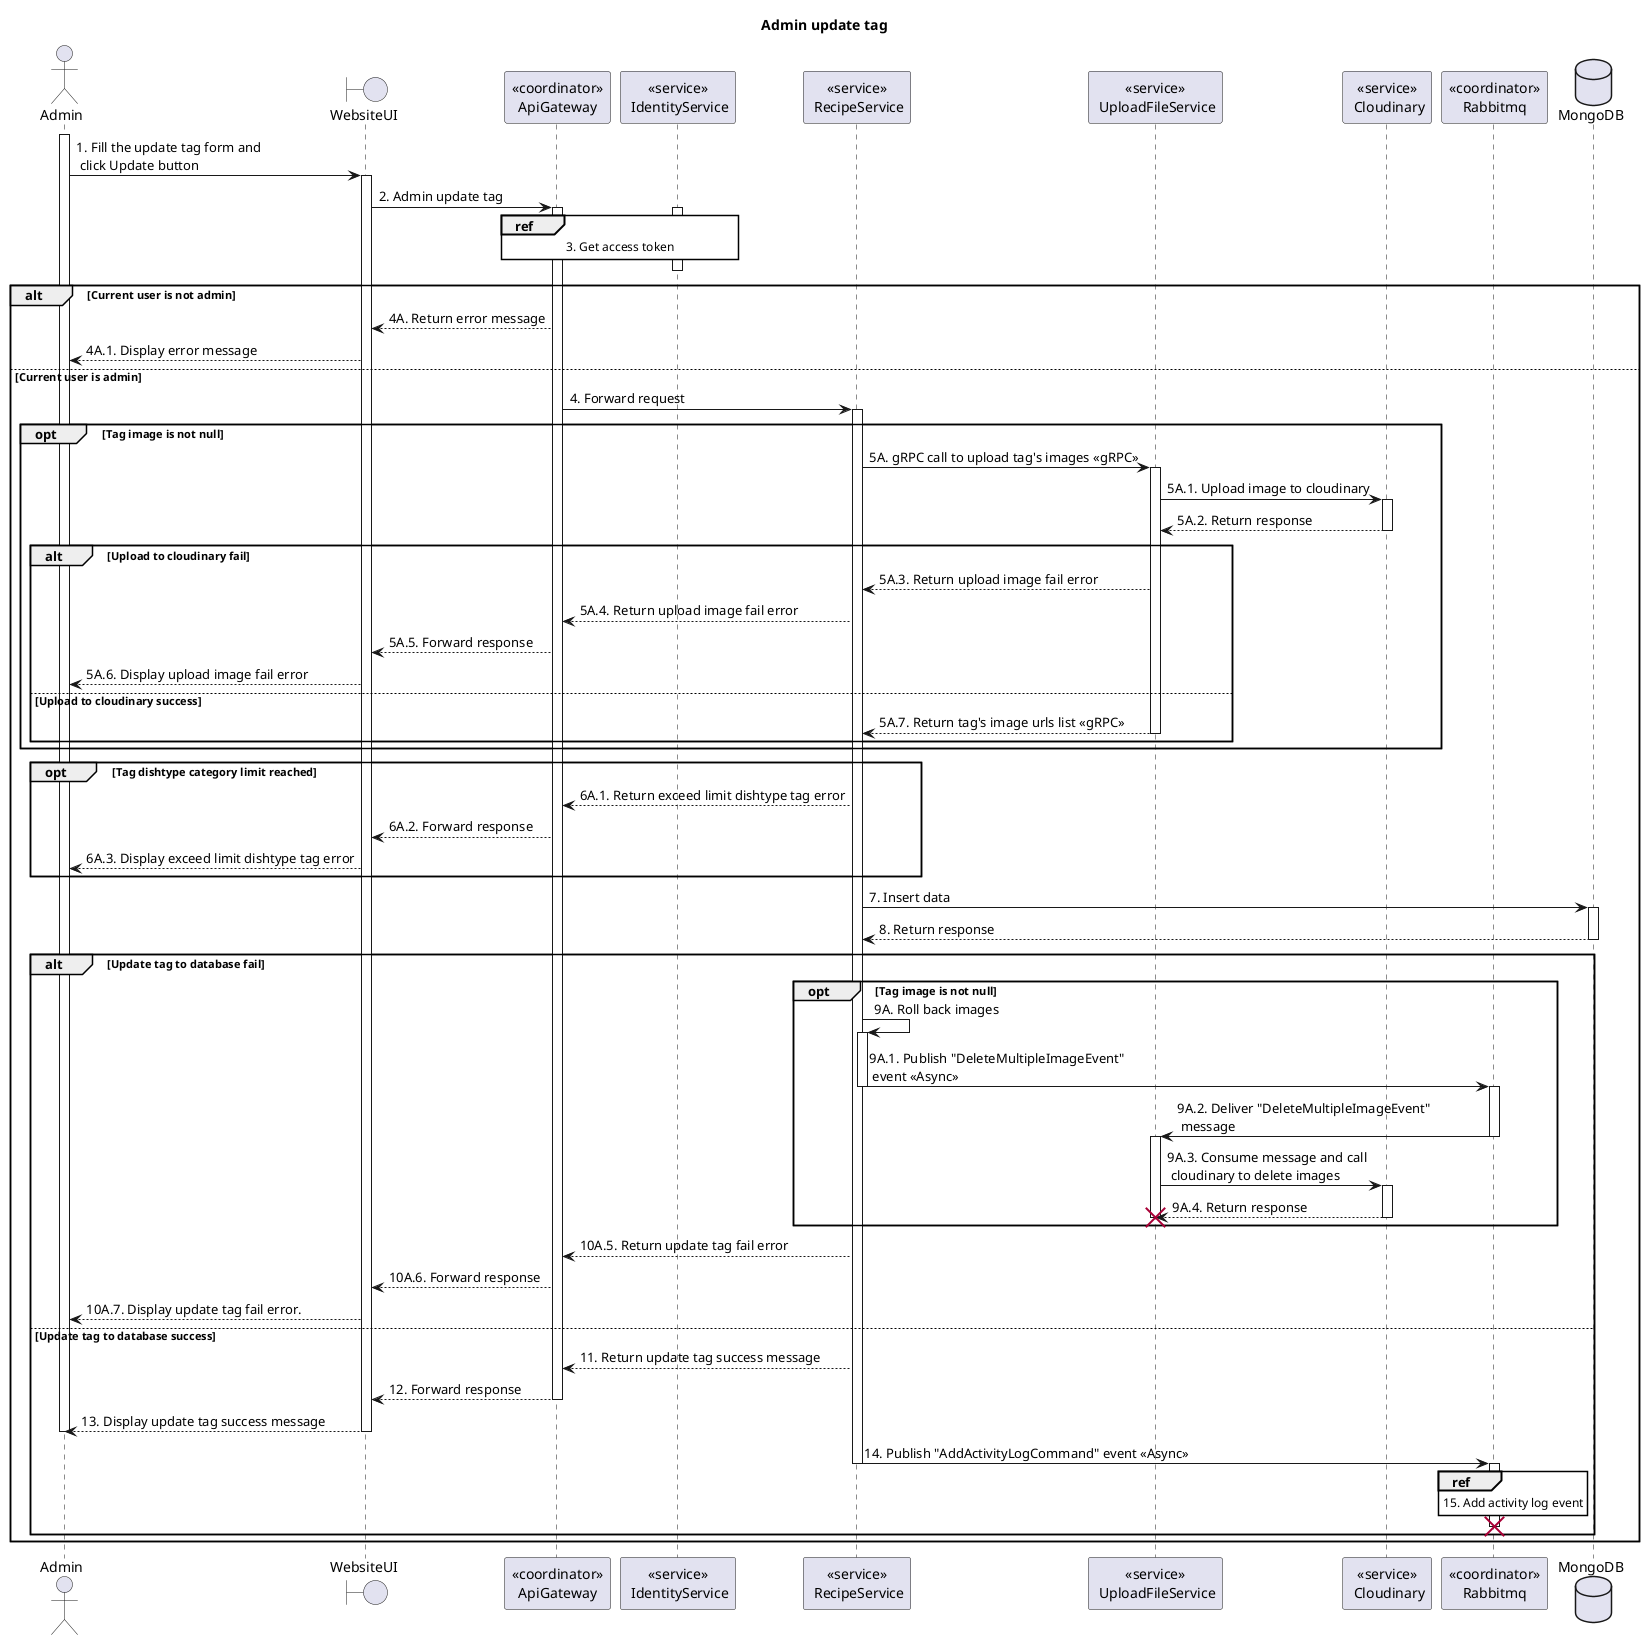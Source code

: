 @startuml Sequence
title "Admin update tag"
' Style section
<style>
  sequenceDiagram {
    reference {
      BackGroundColor white
    }
}
</style>

actor Admin
boundary WebsiteUI
participant "<<coordinator>>\nApiGateway" as ApiGateway
participant "<<service>>\n IdentityService" as IdentityService
participant "<<service>>\n RecipeService" as RecipeService
participant "<<service>>\n UploadFileService" as UploadFileService
participant "<<service>>\n Cloudinary" as Cloudinary
participant "<<coordinator>>\nRabbitmq" as Rabbitmq
database MongoDB

activate Admin
Admin -> WebsiteUI++: 1. Fill the update tag form and \n click Update button
WebsiteUI -> ApiGateway++: 2. Admin update tag

activate IdentityService
ref over ApiGateway, IdentityService: 3. Get access token
ApiGateway -[hidden]-> IdentityService
deactivate IdentityService

alt Current user is not admin
    WebsiteUI <-- ApiGateway: 4A. Return error message
    Admin <-- WebsiteUI: 4A.1. Display error message
else Current user is admin
    ApiGateway -> RecipeService++: 4. Forward request
    opt Tag image is not null
        RecipeService -> UploadFileService++: 5A. gRPC call to upload tag's images <<gRPC>>
        UploadFileService -> Cloudinary++: 5A.1. Upload image to cloudinary
        UploadFileService <-- Cloudinary--: 5A.2. Return response
        alt Upload to cloudinary fail
            RecipeService <-- UploadFileService: 5A.3. Return upload image fail error
            ApiGateway <-- RecipeService: 5A.4. Return upload image fail error
            WebsiteUI <-- ApiGateway: 5A.5. Forward response
            Admin <-- WebsiteUI: 5A.6. Display upload image fail error
        else Upload to cloudinary success 
            RecipeService <-- UploadFileService--: 5A.7. Return tag's image urls list <<gRPC>>
        end alt 
    end opt
    opt Tag dishtype category limit reached
            ApiGateway <-- RecipeService: 6A.1. Return exceed limit dishtype tag error
            WebsiteUI <-- ApiGateway: 6A.2. Forward response
            Admin <-- WebsiteUI: 6A.3. Display exceed limit dishtype tag error
    end opt
    RecipeService -> MongoDB++: 7. Insert data
    RecipeService <-- MongoDB--: 8. Return response
    alt Update tag to database fail
        opt Tag image is not null
            RecipeService -> RecipeService: 9A. Roll back images
            activate RecipeService
            RecipeService -> Rabbitmq: 9A.1. Publish "DeleteMultipleImageEvent" \n event <<Async>>
            deactivate RecipeService
            activate Rabbitmq
            Rabbitmq -> UploadFileService: 9A.2. Deliver "DeleteMultipleImageEvent"\n message
            deactivate Rabbitmq
            activate UploadFileService
            UploadFileService -> Cloudinary++: 9A.3. Consume message and call \n cloudinary to delete images
            UploadFileService <-- Cloudinary--: 9A.4. Return response
            destroy UploadFileService
            deactivate UploadFileService
        end opt
        ApiGateway <-- RecipeService: 10A.5. Return update tag fail error
        WebsiteUI <-- ApiGateway: 10A.6. Forward response
        Admin <-- WebsiteUI: 10A.7. Display update tag fail error.
    else Update tag to database success
        ApiGateway <-- RecipeService: 11. Return update tag success message
        WebsiteUI <-- ApiGateway: 12. Forward response
        deactivate ApiGateway
        Admin <-- WebsiteUI: 13. Display update tag success message
        deactivate WebsiteUI
        deactivate Admin
        RecipeService -> Rabbitmq: 14. Publish "AddActivityLogCommand" event <<Async>>
        deactivate RecipeService
        activate Rabbitmq
        ref over Rabbitmq: 15. Add activity log event
        RecipeService -[hidden]-> Rabbitmq
        deactivate Rabbitmq
        destroy Rabbitmq
        deactivate RecipeService
    end alt 
end alt

@enduml